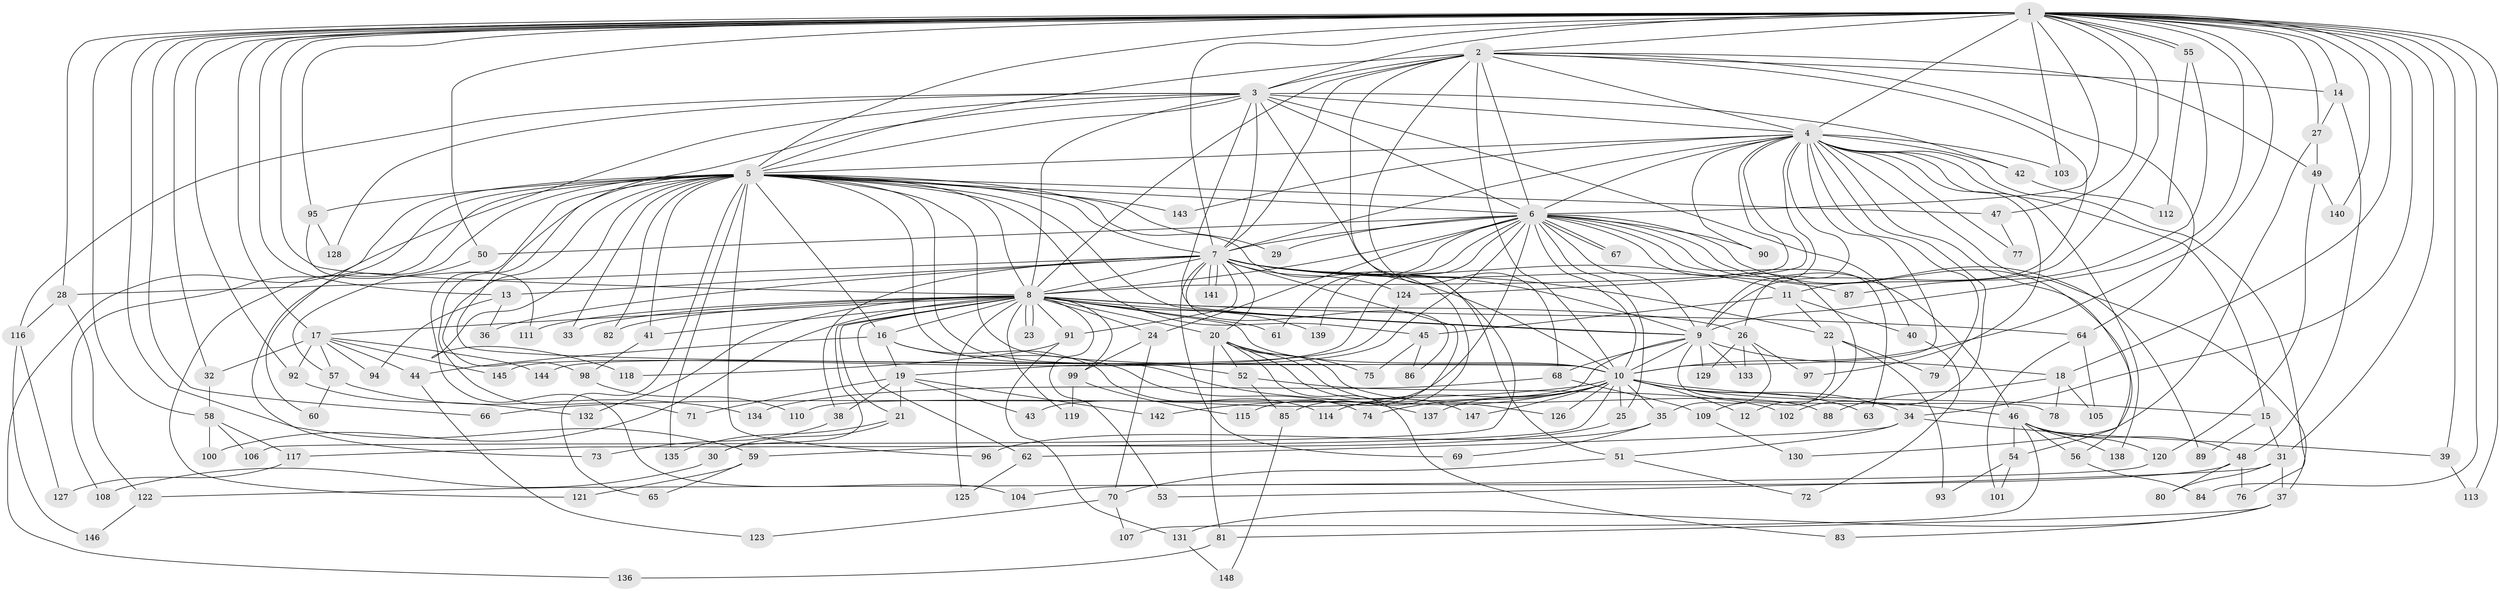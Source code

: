 // Generated by graph-tools (version 1.1) at 2025/11/02/27/25 16:11:00]
// undirected, 148 vertices, 321 edges
graph export_dot {
graph [start="1"]
  node [color=gray90,style=filled];
  1;
  2;
  3;
  4;
  5;
  6;
  7;
  8;
  9;
  10;
  11;
  12;
  13;
  14;
  15;
  16;
  17;
  18;
  19;
  20;
  21;
  22;
  23;
  24;
  25;
  26;
  27;
  28;
  29;
  30;
  31;
  32;
  33;
  34;
  35;
  36;
  37;
  38;
  39;
  40;
  41;
  42;
  43;
  44;
  45;
  46;
  47;
  48;
  49;
  50;
  51;
  52;
  53;
  54;
  55;
  56;
  57;
  58;
  59;
  60;
  61;
  62;
  63;
  64;
  65;
  66;
  67;
  68;
  69;
  70;
  71;
  72;
  73;
  74;
  75;
  76;
  77;
  78;
  79;
  80;
  81;
  82;
  83;
  84;
  85;
  86;
  87;
  88;
  89;
  90;
  91;
  92;
  93;
  94;
  95;
  96;
  97;
  98;
  99;
  100;
  101;
  102;
  103;
  104;
  105;
  106;
  107;
  108;
  109;
  110;
  111;
  112;
  113;
  114;
  115;
  116;
  117;
  118;
  119;
  120;
  121;
  122;
  123;
  124;
  125;
  126;
  127;
  128;
  129;
  130;
  131;
  132;
  133;
  134;
  135;
  136;
  137;
  138;
  139;
  140;
  141;
  142;
  143;
  144;
  145;
  146;
  147;
  148;
  1 -- 2;
  1 -- 3;
  1 -- 4;
  1 -- 5;
  1 -- 6;
  1 -- 7;
  1 -- 8;
  1 -- 9;
  1 -- 10;
  1 -- 11;
  1 -- 13;
  1 -- 14;
  1 -- 17;
  1 -- 18;
  1 -- 27;
  1 -- 28;
  1 -- 31;
  1 -- 32;
  1 -- 34;
  1 -- 39;
  1 -- 47;
  1 -- 50;
  1 -- 55;
  1 -- 55;
  1 -- 58;
  1 -- 59;
  1 -- 66;
  1 -- 84;
  1 -- 92;
  1 -- 95;
  1 -- 103;
  1 -- 113;
  1 -- 140;
  2 -- 3;
  2 -- 4;
  2 -- 5;
  2 -- 6;
  2 -- 7;
  2 -- 8;
  2 -- 9;
  2 -- 10;
  2 -- 14;
  2 -- 49;
  2 -- 64;
  2 -- 68;
  2 -- 106;
  3 -- 4;
  3 -- 5;
  3 -- 6;
  3 -- 7;
  3 -- 8;
  3 -- 9;
  3 -- 10;
  3 -- 40;
  3 -- 42;
  3 -- 51;
  3 -- 60;
  3 -- 116;
  3 -- 128;
  4 -- 5;
  4 -- 6;
  4 -- 7;
  4 -- 8;
  4 -- 9;
  4 -- 10;
  4 -- 15;
  4 -- 26;
  4 -- 37;
  4 -- 42;
  4 -- 54;
  4 -- 76;
  4 -- 77;
  4 -- 79;
  4 -- 90;
  4 -- 97;
  4 -- 102;
  4 -- 103;
  4 -- 124;
  4 -- 138;
  4 -- 143;
  5 -- 6;
  5 -- 7;
  5 -- 8;
  5 -- 9;
  5 -- 10;
  5 -- 16;
  5 -- 29;
  5 -- 33;
  5 -- 41;
  5 -- 45;
  5 -- 47;
  5 -- 52;
  5 -- 65;
  5 -- 71;
  5 -- 73;
  5 -- 82;
  5 -- 85;
  5 -- 95;
  5 -- 96;
  5 -- 98;
  5 -- 104;
  5 -- 108;
  5 -- 118;
  5 -- 121;
  5 -- 135;
  5 -- 136;
  5 -- 137;
  5 -- 143;
  6 -- 7;
  6 -- 8;
  6 -- 9;
  6 -- 10;
  6 -- 12;
  6 -- 19;
  6 -- 24;
  6 -- 25;
  6 -- 29;
  6 -- 43;
  6 -- 46;
  6 -- 50;
  6 -- 56;
  6 -- 61;
  6 -- 63;
  6 -- 67;
  6 -- 67;
  6 -- 89;
  6 -- 90;
  6 -- 139;
  6 -- 145;
  7 -- 8;
  7 -- 9;
  7 -- 10;
  7 -- 11;
  7 -- 13;
  7 -- 20;
  7 -- 22;
  7 -- 28;
  7 -- 36;
  7 -- 38;
  7 -- 69;
  7 -- 86;
  7 -- 87;
  7 -- 91;
  7 -- 115;
  7 -- 124;
  7 -- 141;
  7 -- 141;
  8 -- 9;
  8 -- 10;
  8 -- 16;
  8 -- 17;
  8 -- 20;
  8 -- 21;
  8 -- 23;
  8 -- 23;
  8 -- 24;
  8 -- 26;
  8 -- 30;
  8 -- 33;
  8 -- 41;
  8 -- 53;
  8 -- 61;
  8 -- 62;
  8 -- 64;
  8 -- 82;
  8 -- 91;
  8 -- 99;
  8 -- 100;
  8 -- 111;
  8 -- 119;
  8 -- 125;
  8 -- 132;
  8 -- 139;
  9 -- 10;
  9 -- 18;
  9 -- 68;
  9 -- 78;
  9 -- 110;
  9 -- 129;
  9 -- 133;
  10 -- 12;
  10 -- 15;
  10 -- 25;
  10 -- 34;
  10 -- 35;
  10 -- 46;
  10 -- 63;
  10 -- 66;
  10 -- 74;
  10 -- 114;
  10 -- 117;
  10 -- 126;
  10 -- 137;
  10 -- 142;
  10 -- 147;
  11 -- 22;
  11 -- 40;
  11 -- 45;
  13 -- 36;
  13 -- 94;
  14 -- 27;
  14 -- 48;
  15 -- 31;
  15 -- 89;
  16 -- 19;
  16 -- 44;
  16 -- 74;
  16 -- 114;
  17 -- 32;
  17 -- 44;
  17 -- 57;
  17 -- 92;
  17 -- 94;
  17 -- 144;
  17 -- 145;
  18 -- 78;
  18 -- 88;
  18 -- 105;
  19 -- 21;
  19 -- 38;
  19 -- 43;
  19 -- 71;
  19 -- 142;
  20 -- 52;
  20 -- 75;
  20 -- 81;
  20 -- 83;
  20 -- 88;
  20 -- 126;
  20 -- 147;
  21 -- 30;
  21 -- 135;
  22 -- 79;
  22 -- 93;
  22 -- 109;
  24 -- 70;
  24 -- 99;
  25 -- 59;
  26 -- 35;
  26 -- 97;
  26 -- 129;
  26 -- 133;
  27 -- 49;
  27 -- 130;
  28 -- 116;
  28 -- 122;
  30 -- 108;
  31 -- 37;
  31 -- 53;
  31 -- 80;
  32 -- 58;
  34 -- 39;
  34 -- 51;
  34 -- 62;
  35 -- 69;
  35 -- 96;
  37 -- 81;
  37 -- 83;
  37 -- 131;
  38 -- 73;
  39 -- 113;
  40 -- 72;
  41 -- 98;
  42 -- 112;
  44 -- 123;
  45 -- 75;
  45 -- 86;
  46 -- 48;
  46 -- 54;
  46 -- 56;
  46 -- 107;
  46 -- 120;
  46 -- 138;
  47 -- 77;
  48 -- 76;
  48 -- 80;
  48 -- 104;
  49 -- 120;
  49 -- 140;
  50 -- 57;
  51 -- 70;
  51 -- 72;
  52 -- 85;
  52 -- 102;
  54 -- 93;
  54 -- 101;
  55 -- 87;
  55 -- 112;
  56 -- 84;
  57 -- 60;
  57 -- 134;
  58 -- 100;
  58 -- 106;
  58 -- 117;
  59 -- 65;
  59 -- 121;
  62 -- 125;
  64 -- 101;
  64 -- 105;
  68 -- 109;
  68 -- 134;
  70 -- 107;
  70 -- 123;
  81 -- 136;
  85 -- 148;
  91 -- 118;
  91 -- 131;
  92 -- 132;
  95 -- 111;
  95 -- 128;
  98 -- 110;
  99 -- 115;
  99 -- 119;
  109 -- 130;
  116 -- 127;
  116 -- 146;
  117 -- 127;
  120 -- 122;
  122 -- 146;
  124 -- 144;
  131 -- 148;
}
